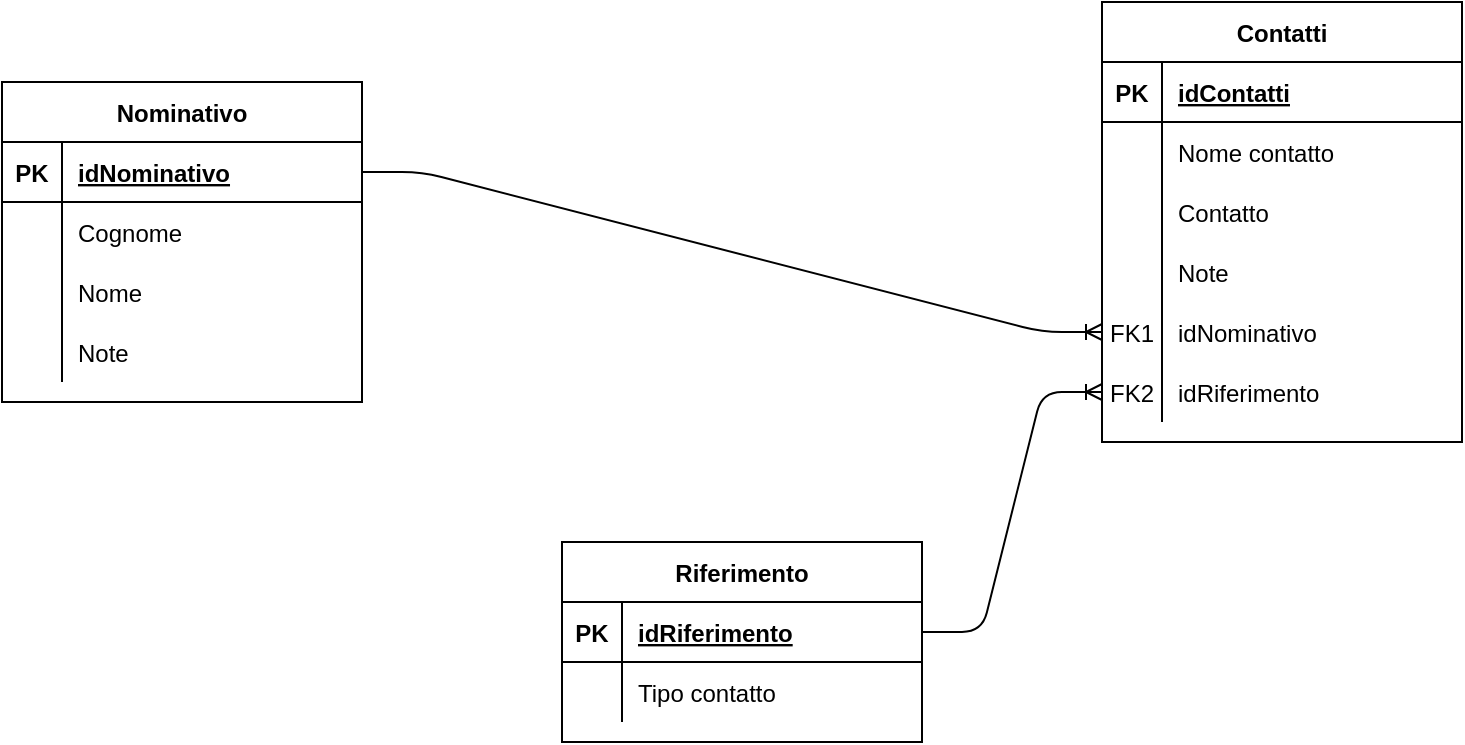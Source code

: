 <mxfile version="13.7.7" type="github"><diagram id="NsD7y3L0r9CVgWNXvW_x" name="Page-1"><mxGraphModel dx="1351" dy="827" grid="1" gridSize="10" guides="1" tooltips="1" connect="1" arrows="1" fold="1" page="1" pageScale="1" pageWidth="1169" pageHeight="827" math="0" shadow="0"><root><mxCell id="0"/><mxCell id="1" parent="0"/><mxCell id="UYwArH2G_NSoJ4wgkiQ6-37" value="Nominativo" style="shape=table;startSize=30;container=1;collapsible=1;childLayout=tableLayout;fixedRows=1;rowLines=0;fontStyle=1;align=center;resizeLast=1;" vertex="1" parent="1"><mxGeometry x="210" y="250" width="180" height="160" as="geometry"/></mxCell><mxCell id="UYwArH2G_NSoJ4wgkiQ6-38" value="" style="shape=partialRectangle;collapsible=0;dropTarget=0;pointerEvents=0;fillColor=none;top=0;left=0;bottom=1;right=0;points=[[0,0.5],[1,0.5]];portConstraint=eastwest;" vertex="1" parent="UYwArH2G_NSoJ4wgkiQ6-37"><mxGeometry y="30" width="180" height="30" as="geometry"/></mxCell><mxCell id="UYwArH2G_NSoJ4wgkiQ6-39" value="PK" style="shape=partialRectangle;connectable=0;fillColor=none;top=0;left=0;bottom=0;right=0;fontStyle=1;overflow=hidden;" vertex="1" parent="UYwArH2G_NSoJ4wgkiQ6-38"><mxGeometry width="30" height="30" as="geometry"/></mxCell><mxCell id="UYwArH2G_NSoJ4wgkiQ6-40" value="idNominativo" style="shape=partialRectangle;connectable=0;fillColor=none;top=0;left=0;bottom=0;right=0;align=left;spacingLeft=6;fontStyle=5;overflow=hidden;" vertex="1" parent="UYwArH2G_NSoJ4wgkiQ6-38"><mxGeometry x="30" width="150" height="30" as="geometry"/></mxCell><mxCell id="UYwArH2G_NSoJ4wgkiQ6-41" value="" style="shape=partialRectangle;collapsible=0;dropTarget=0;pointerEvents=0;fillColor=none;top=0;left=0;bottom=0;right=0;points=[[0,0.5],[1,0.5]];portConstraint=eastwest;" vertex="1" parent="UYwArH2G_NSoJ4wgkiQ6-37"><mxGeometry y="60" width="180" height="30" as="geometry"/></mxCell><mxCell id="UYwArH2G_NSoJ4wgkiQ6-42" value="" style="shape=partialRectangle;connectable=0;fillColor=none;top=0;left=0;bottom=0;right=0;editable=1;overflow=hidden;" vertex="1" parent="UYwArH2G_NSoJ4wgkiQ6-41"><mxGeometry width="30" height="30" as="geometry"/></mxCell><mxCell id="UYwArH2G_NSoJ4wgkiQ6-43" value="Cognome" style="shape=partialRectangle;connectable=0;fillColor=none;top=0;left=0;bottom=0;right=0;align=left;spacingLeft=6;overflow=hidden;" vertex="1" parent="UYwArH2G_NSoJ4wgkiQ6-41"><mxGeometry x="30" width="150" height="30" as="geometry"/></mxCell><mxCell id="UYwArH2G_NSoJ4wgkiQ6-44" value="" style="shape=partialRectangle;collapsible=0;dropTarget=0;pointerEvents=0;fillColor=none;top=0;left=0;bottom=0;right=0;points=[[0,0.5],[1,0.5]];portConstraint=eastwest;" vertex="1" parent="UYwArH2G_NSoJ4wgkiQ6-37"><mxGeometry y="90" width="180" height="30" as="geometry"/></mxCell><mxCell id="UYwArH2G_NSoJ4wgkiQ6-45" value="" style="shape=partialRectangle;connectable=0;fillColor=none;top=0;left=0;bottom=0;right=0;editable=1;overflow=hidden;" vertex="1" parent="UYwArH2G_NSoJ4wgkiQ6-44"><mxGeometry width="30" height="30" as="geometry"/></mxCell><mxCell id="UYwArH2G_NSoJ4wgkiQ6-46" value="Nome" style="shape=partialRectangle;connectable=0;fillColor=none;top=0;left=0;bottom=0;right=0;align=left;spacingLeft=6;overflow=hidden;" vertex="1" parent="UYwArH2G_NSoJ4wgkiQ6-44"><mxGeometry x="30" width="150" height="30" as="geometry"/></mxCell><mxCell id="UYwArH2G_NSoJ4wgkiQ6-47" value="" style="shape=partialRectangle;collapsible=0;dropTarget=0;pointerEvents=0;fillColor=none;top=0;left=0;bottom=0;right=0;points=[[0,0.5],[1,0.5]];portConstraint=eastwest;" vertex="1" parent="UYwArH2G_NSoJ4wgkiQ6-37"><mxGeometry y="120" width="180" height="30" as="geometry"/></mxCell><mxCell id="UYwArH2G_NSoJ4wgkiQ6-48" value="" style="shape=partialRectangle;connectable=0;fillColor=none;top=0;left=0;bottom=0;right=0;editable=1;overflow=hidden;" vertex="1" parent="UYwArH2G_NSoJ4wgkiQ6-47"><mxGeometry width="30" height="30" as="geometry"/></mxCell><mxCell id="UYwArH2G_NSoJ4wgkiQ6-49" value="Note" style="shape=partialRectangle;connectable=0;fillColor=none;top=0;left=0;bottom=0;right=0;align=left;spacingLeft=6;overflow=hidden;" vertex="1" parent="UYwArH2G_NSoJ4wgkiQ6-47"><mxGeometry x="30" width="150" height="30" as="geometry"/></mxCell><mxCell id="UYwArH2G_NSoJ4wgkiQ6-63" value="Contatti" style="shape=table;startSize=30;container=1;collapsible=1;childLayout=tableLayout;fixedRows=1;rowLines=0;fontStyle=1;align=center;resizeLast=1;" vertex="1" parent="1"><mxGeometry x="760" y="210" width="180" height="220" as="geometry"/></mxCell><mxCell id="UYwArH2G_NSoJ4wgkiQ6-64" value="" style="shape=partialRectangle;collapsible=0;dropTarget=0;pointerEvents=0;fillColor=none;top=0;left=0;bottom=1;right=0;points=[[0,0.5],[1,0.5]];portConstraint=eastwest;" vertex="1" parent="UYwArH2G_NSoJ4wgkiQ6-63"><mxGeometry y="30" width="180" height="30" as="geometry"/></mxCell><mxCell id="UYwArH2G_NSoJ4wgkiQ6-65" value="PK" style="shape=partialRectangle;connectable=0;fillColor=none;top=0;left=0;bottom=0;right=0;fontStyle=1;overflow=hidden;" vertex="1" parent="UYwArH2G_NSoJ4wgkiQ6-64"><mxGeometry width="30" height="30" as="geometry"/></mxCell><mxCell id="UYwArH2G_NSoJ4wgkiQ6-66" value="idContatti" style="shape=partialRectangle;connectable=0;fillColor=none;top=0;left=0;bottom=0;right=0;align=left;spacingLeft=6;fontStyle=5;overflow=hidden;" vertex="1" parent="UYwArH2G_NSoJ4wgkiQ6-64"><mxGeometry x="30" width="150" height="30" as="geometry"/></mxCell><mxCell id="UYwArH2G_NSoJ4wgkiQ6-67" value="" style="shape=partialRectangle;collapsible=0;dropTarget=0;pointerEvents=0;fillColor=none;top=0;left=0;bottom=0;right=0;points=[[0,0.5],[1,0.5]];portConstraint=eastwest;" vertex="1" parent="UYwArH2G_NSoJ4wgkiQ6-63"><mxGeometry y="60" width="180" height="30" as="geometry"/></mxCell><mxCell id="UYwArH2G_NSoJ4wgkiQ6-68" value="" style="shape=partialRectangle;connectable=0;fillColor=none;top=0;left=0;bottom=0;right=0;editable=1;overflow=hidden;" vertex="1" parent="UYwArH2G_NSoJ4wgkiQ6-67"><mxGeometry width="30" height="30" as="geometry"/></mxCell><mxCell id="UYwArH2G_NSoJ4wgkiQ6-69" value="Nome contatto" style="shape=partialRectangle;connectable=0;fillColor=none;top=0;left=0;bottom=0;right=0;align=left;spacingLeft=6;overflow=hidden;" vertex="1" parent="UYwArH2G_NSoJ4wgkiQ6-67"><mxGeometry x="30" width="150" height="30" as="geometry"/></mxCell><mxCell id="UYwArH2G_NSoJ4wgkiQ6-70" value="" style="shape=partialRectangle;collapsible=0;dropTarget=0;pointerEvents=0;fillColor=none;top=0;left=0;bottom=0;right=0;points=[[0,0.5],[1,0.5]];portConstraint=eastwest;" vertex="1" parent="UYwArH2G_NSoJ4wgkiQ6-63"><mxGeometry y="90" width="180" height="30" as="geometry"/></mxCell><mxCell id="UYwArH2G_NSoJ4wgkiQ6-71" value="" style="shape=partialRectangle;connectable=0;fillColor=none;top=0;left=0;bottom=0;right=0;editable=1;overflow=hidden;" vertex="1" parent="UYwArH2G_NSoJ4wgkiQ6-70"><mxGeometry width="30" height="30" as="geometry"/></mxCell><mxCell id="UYwArH2G_NSoJ4wgkiQ6-72" value="Contatto" style="shape=partialRectangle;connectable=0;fillColor=none;top=0;left=0;bottom=0;right=0;align=left;spacingLeft=6;overflow=hidden;" vertex="1" parent="UYwArH2G_NSoJ4wgkiQ6-70"><mxGeometry x="30" width="150" height="30" as="geometry"/></mxCell><mxCell id="UYwArH2G_NSoJ4wgkiQ6-73" value="" style="shape=partialRectangle;collapsible=0;dropTarget=0;pointerEvents=0;fillColor=none;top=0;left=0;bottom=0;right=0;points=[[0,0.5],[1,0.5]];portConstraint=eastwest;" vertex="1" parent="UYwArH2G_NSoJ4wgkiQ6-63"><mxGeometry y="120" width="180" height="30" as="geometry"/></mxCell><mxCell id="UYwArH2G_NSoJ4wgkiQ6-74" value="" style="shape=partialRectangle;connectable=0;fillColor=none;top=0;left=0;bottom=0;right=0;editable=1;overflow=hidden;" vertex="1" parent="UYwArH2G_NSoJ4wgkiQ6-73"><mxGeometry width="30" height="30" as="geometry"/></mxCell><mxCell id="UYwArH2G_NSoJ4wgkiQ6-75" value="Note" style="shape=partialRectangle;connectable=0;fillColor=none;top=0;left=0;bottom=0;right=0;align=left;spacingLeft=6;overflow=hidden;" vertex="1" parent="UYwArH2G_NSoJ4wgkiQ6-73"><mxGeometry x="30" width="150" height="30" as="geometry"/></mxCell><mxCell id="UYwArH2G_NSoJ4wgkiQ6-76" value="" style="shape=partialRectangle;collapsible=0;dropTarget=0;pointerEvents=0;fillColor=none;top=0;left=0;bottom=0;right=0;points=[[0,0.5],[1,0.5]];portConstraint=eastwest;" vertex="1" parent="UYwArH2G_NSoJ4wgkiQ6-63"><mxGeometry y="150" width="180" height="30" as="geometry"/></mxCell><mxCell id="UYwArH2G_NSoJ4wgkiQ6-77" value="FK1" style="shape=partialRectangle;connectable=0;fillColor=none;top=0;left=0;bottom=0;right=0;editable=1;overflow=hidden;" vertex="1" parent="UYwArH2G_NSoJ4wgkiQ6-76"><mxGeometry width="30" height="30" as="geometry"/></mxCell><mxCell id="UYwArH2G_NSoJ4wgkiQ6-78" value="idNominativo" style="shape=partialRectangle;connectable=0;fillColor=none;top=0;left=0;bottom=0;right=0;align=left;spacingLeft=6;overflow=hidden;" vertex="1" parent="UYwArH2G_NSoJ4wgkiQ6-76"><mxGeometry x="30" width="150" height="30" as="geometry"/></mxCell><mxCell id="UYwArH2G_NSoJ4wgkiQ6-79" value="" style="shape=partialRectangle;collapsible=0;dropTarget=0;pointerEvents=0;fillColor=none;top=0;left=0;bottom=0;right=0;points=[[0,0.5],[1,0.5]];portConstraint=eastwest;" vertex="1" parent="UYwArH2G_NSoJ4wgkiQ6-63"><mxGeometry y="180" width="180" height="30" as="geometry"/></mxCell><mxCell id="UYwArH2G_NSoJ4wgkiQ6-80" value="FK2" style="shape=partialRectangle;connectable=0;fillColor=none;top=0;left=0;bottom=0;right=0;editable=1;overflow=hidden;" vertex="1" parent="UYwArH2G_NSoJ4wgkiQ6-79"><mxGeometry width="30" height="30" as="geometry"/></mxCell><mxCell id="UYwArH2G_NSoJ4wgkiQ6-81" value="idRiferimento" style="shape=partialRectangle;connectable=0;fillColor=none;top=0;left=0;bottom=0;right=0;align=left;spacingLeft=6;overflow=hidden;" vertex="1" parent="UYwArH2G_NSoJ4wgkiQ6-79"><mxGeometry x="30" width="150" height="30" as="geometry"/></mxCell><mxCell id="UYwArH2G_NSoJ4wgkiQ6-50" value="Riferimento" style="shape=table;startSize=30;container=1;collapsible=1;childLayout=tableLayout;fixedRows=1;rowLines=0;fontStyle=1;align=center;resizeLast=1;" vertex="1" parent="1"><mxGeometry x="490" y="480" width="180" height="100" as="geometry"/></mxCell><mxCell id="UYwArH2G_NSoJ4wgkiQ6-51" value="" style="shape=partialRectangle;collapsible=0;dropTarget=0;pointerEvents=0;fillColor=none;top=0;left=0;bottom=1;right=0;points=[[0,0.5],[1,0.5]];portConstraint=eastwest;" vertex="1" parent="UYwArH2G_NSoJ4wgkiQ6-50"><mxGeometry y="30" width="180" height="30" as="geometry"/></mxCell><mxCell id="UYwArH2G_NSoJ4wgkiQ6-52" value="PK" style="shape=partialRectangle;connectable=0;fillColor=none;top=0;left=0;bottom=0;right=0;fontStyle=1;overflow=hidden;" vertex="1" parent="UYwArH2G_NSoJ4wgkiQ6-51"><mxGeometry width="30" height="30" as="geometry"/></mxCell><mxCell id="UYwArH2G_NSoJ4wgkiQ6-53" value="idRiferimento" style="shape=partialRectangle;connectable=0;fillColor=none;top=0;left=0;bottom=0;right=0;align=left;spacingLeft=6;fontStyle=5;overflow=hidden;" vertex="1" parent="UYwArH2G_NSoJ4wgkiQ6-51"><mxGeometry x="30" width="150" height="30" as="geometry"/></mxCell><mxCell id="UYwArH2G_NSoJ4wgkiQ6-54" value="" style="shape=partialRectangle;collapsible=0;dropTarget=0;pointerEvents=0;fillColor=none;top=0;left=0;bottom=0;right=0;points=[[0,0.5],[1,0.5]];portConstraint=eastwest;" vertex="1" parent="UYwArH2G_NSoJ4wgkiQ6-50"><mxGeometry y="60" width="180" height="30" as="geometry"/></mxCell><mxCell id="UYwArH2G_NSoJ4wgkiQ6-55" value="" style="shape=partialRectangle;connectable=0;fillColor=none;top=0;left=0;bottom=0;right=0;editable=1;overflow=hidden;" vertex="1" parent="UYwArH2G_NSoJ4wgkiQ6-54"><mxGeometry width="30" height="30" as="geometry"/></mxCell><mxCell id="UYwArH2G_NSoJ4wgkiQ6-56" value="Tipo contatto" style="shape=partialRectangle;connectable=0;fillColor=none;top=0;left=0;bottom=0;right=0;align=left;spacingLeft=6;overflow=hidden;" vertex="1" parent="UYwArH2G_NSoJ4wgkiQ6-54"><mxGeometry x="30" width="150" height="30" as="geometry"/></mxCell><mxCell id="UYwArH2G_NSoJ4wgkiQ6-83" value="" style="edgeStyle=entityRelationEdgeStyle;fontSize=12;html=1;endArrow=ERoneToMany;exitX=1;exitY=0.5;exitDx=0;exitDy=0;entryX=0;entryY=0.5;entryDx=0;entryDy=0;" edge="1" parent="1" source="UYwArH2G_NSoJ4wgkiQ6-51" target="UYwArH2G_NSoJ4wgkiQ6-79"><mxGeometry width="100" height="100" relative="1" as="geometry"><mxPoint x="600" y="360" as="sourcePoint"/><mxPoint x="700" y="260" as="targetPoint"/></mxGeometry></mxCell><mxCell id="UYwArH2G_NSoJ4wgkiQ6-84" value="" style="edgeStyle=entityRelationEdgeStyle;fontSize=12;html=1;endArrow=ERoneToMany;exitX=1;exitY=0.5;exitDx=0;exitDy=0;entryX=0;entryY=0.5;entryDx=0;entryDy=0;" edge="1" parent="1" source="UYwArH2G_NSoJ4wgkiQ6-38" target="UYwArH2G_NSoJ4wgkiQ6-76"><mxGeometry width="100" height="100" relative="1" as="geometry"><mxPoint x="600" y="360" as="sourcePoint"/><mxPoint x="700" y="260" as="targetPoint"/></mxGeometry></mxCell></root></mxGraphModel></diagram></mxfile>
